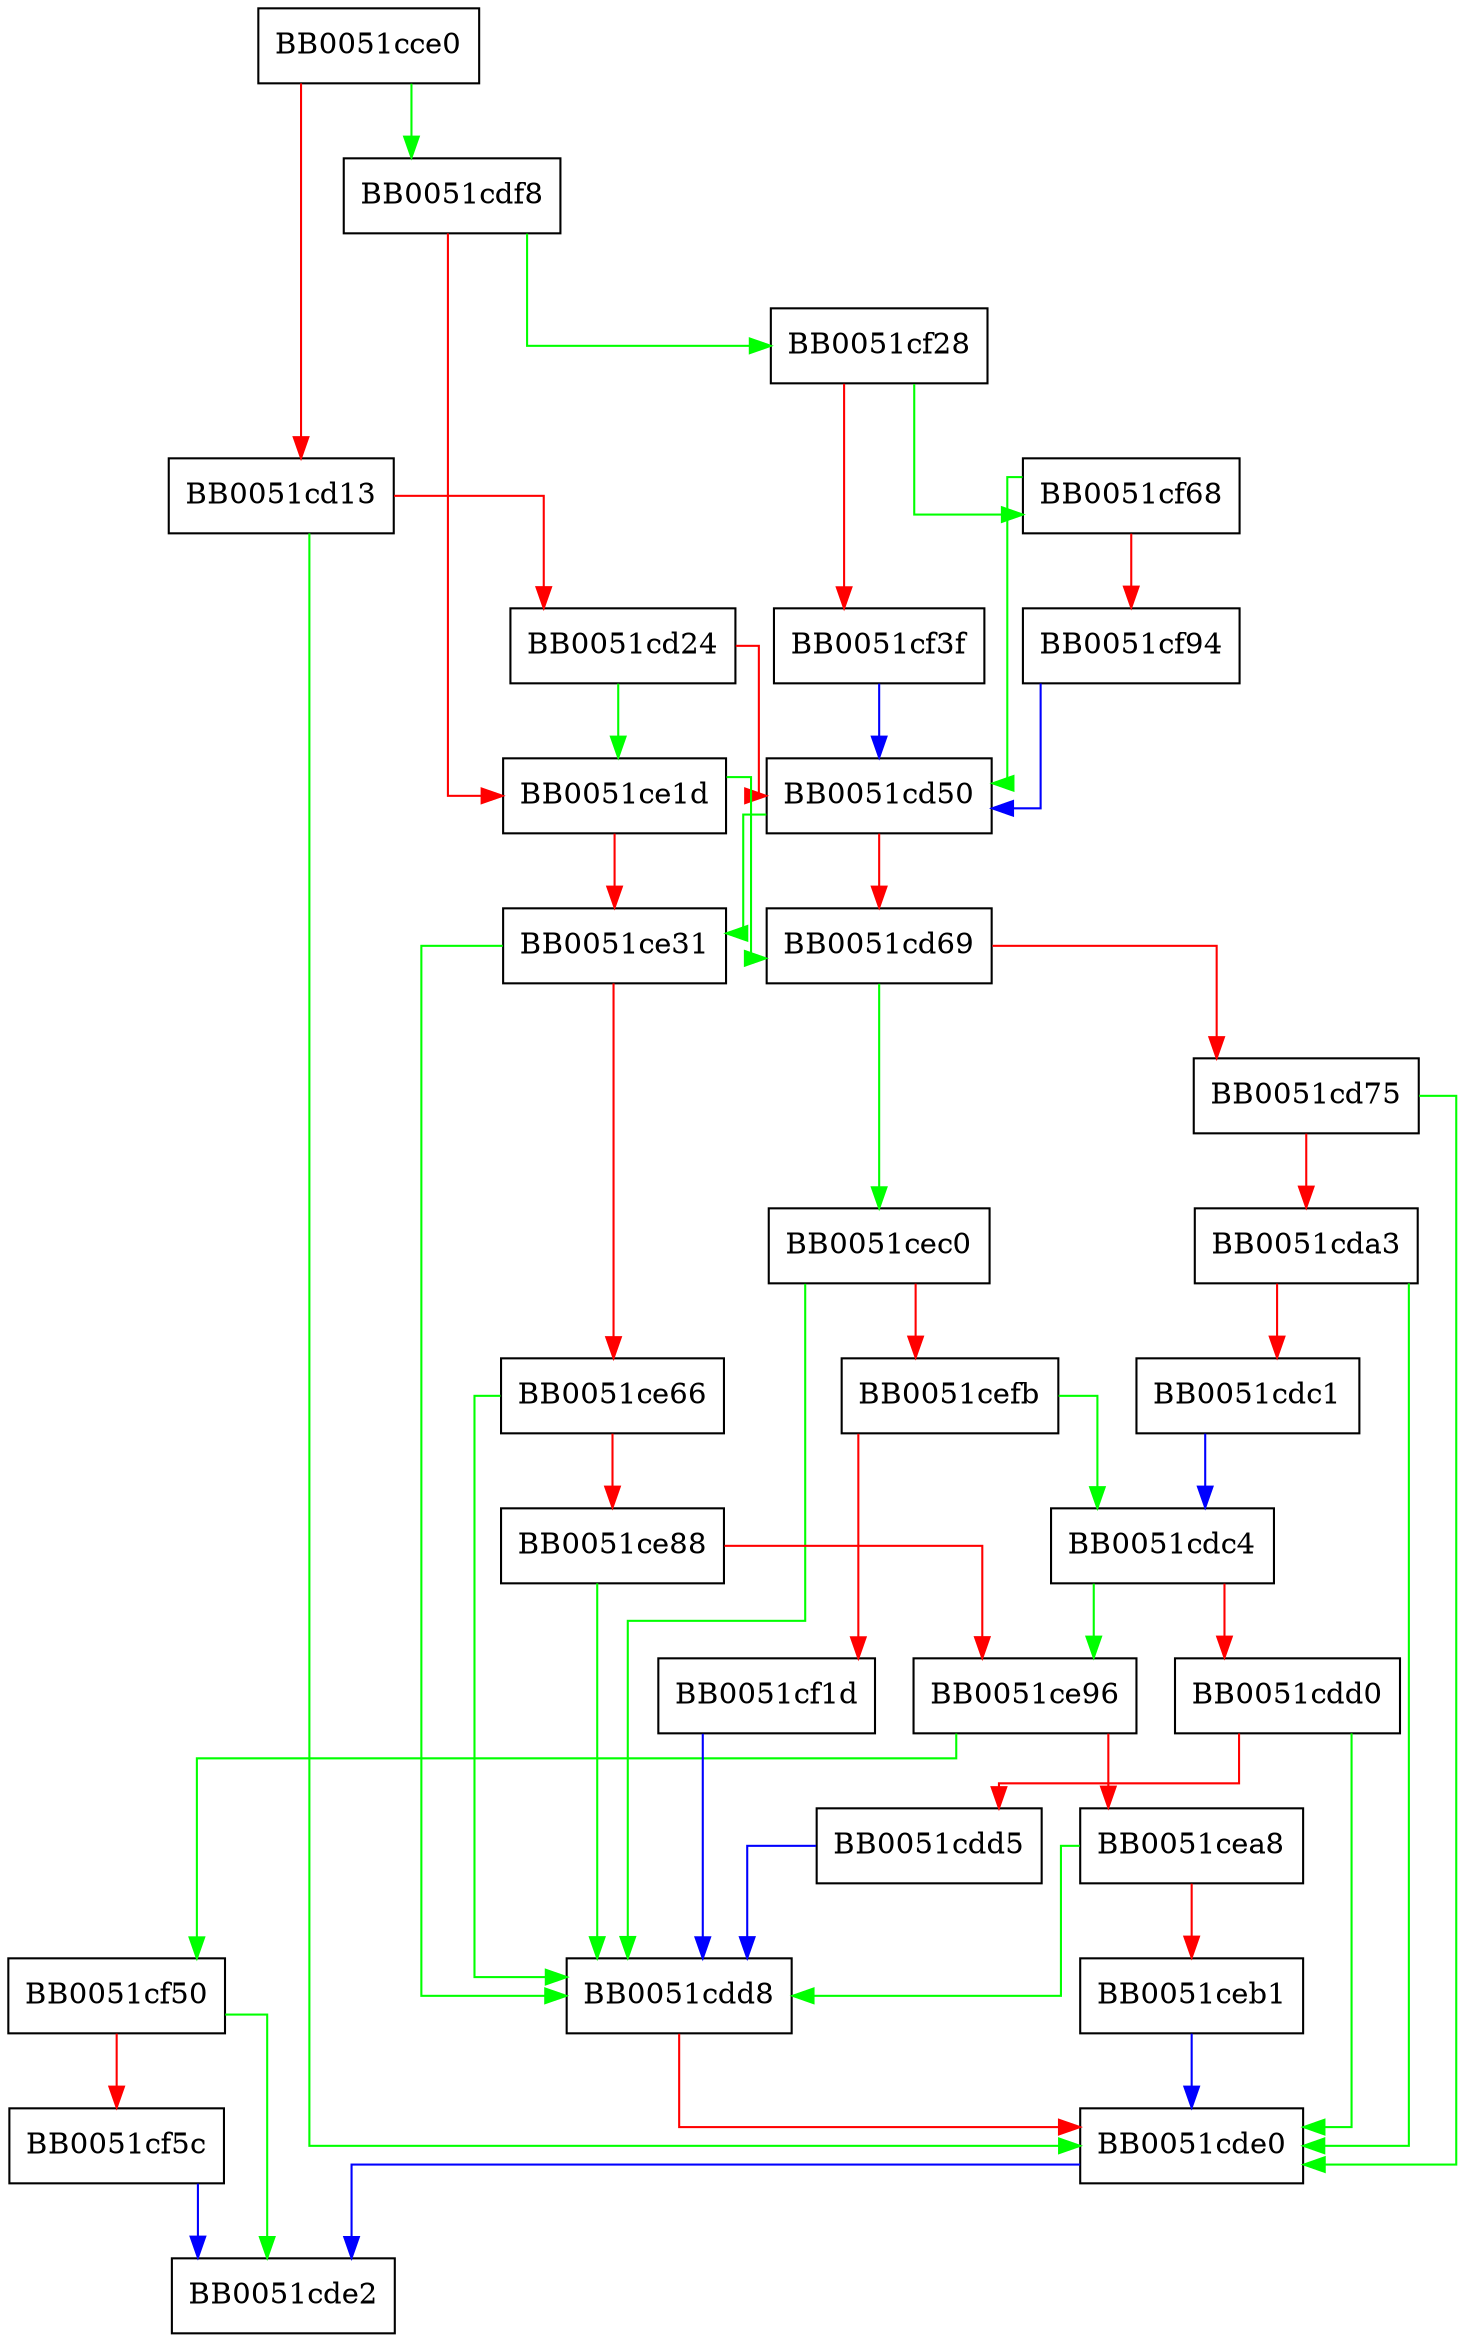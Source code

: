 digraph d2i_PrivateKey_decoder {
  node [shape="box"];
  graph [splines=ortho];
  BB0051cce0 -> BB0051cdf8 [color="green"];
  BB0051cce0 -> BB0051cd13 [color="red"];
  BB0051cd13 -> BB0051cde0 [color="green"];
  BB0051cd13 -> BB0051cd24 [color="red"];
  BB0051cd24 -> BB0051ce1d [color="green"];
  BB0051cd24 -> BB0051cd50 [color="red"];
  BB0051cd50 -> BB0051ce31 [color="green"];
  BB0051cd50 -> BB0051cd69 [color="red"];
  BB0051cd69 -> BB0051cec0 [color="green"];
  BB0051cd69 -> BB0051cd75 [color="red"];
  BB0051cd75 -> BB0051cde0 [color="green"];
  BB0051cd75 -> BB0051cda3 [color="red"];
  BB0051cda3 -> BB0051cde0 [color="green"];
  BB0051cda3 -> BB0051cdc1 [color="red"];
  BB0051cdc1 -> BB0051cdc4 [color="blue"];
  BB0051cdc4 -> BB0051ce96 [color="green"];
  BB0051cdc4 -> BB0051cdd0 [color="red"];
  BB0051cdd0 -> BB0051cde0 [color="green"];
  BB0051cdd0 -> BB0051cdd5 [color="red"];
  BB0051cdd5 -> BB0051cdd8 [color="blue"];
  BB0051cdd8 -> BB0051cde0 [color="red"];
  BB0051cde0 -> BB0051cde2 [color="blue"];
  BB0051cdf8 -> BB0051cf28 [color="green"];
  BB0051cdf8 -> BB0051ce1d [color="red"];
  BB0051ce1d -> BB0051cd69 [color="green"];
  BB0051ce1d -> BB0051ce31 [color="red"];
  BB0051ce31 -> BB0051cdd8 [color="green"];
  BB0051ce31 -> BB0051ce66 [color="red"];
  BB0051ce66 -> BB0051cdd8 [color="green"];
  BB0051ce66 -> BB0051ce88 [color="red"];
  BB0051ce88 -> BB0051cdd8 [color="green"];
  BB0051ce88 -> BB0051ce96 [color="red"];
  BB0051ce96 -> BB0051cf50 [color="green"];
  BB0051ce96 -> BB0051cea8 [color="red"];
  BB0051cea8 -> BB0051cdd8 [color="green"];
  BB0051cea8 -> BB0051ceb1 [color="red"];
  BB0051ceb1 -> BB0051cde0 [color="blue"];
  BB0051cec0 -> BB0051cdd8 [color="green"];
  BB0051cec0 -> BB0051cefb [color="red"];
  BB0051cefb -> BB0051cdc4 [color="green"];
  BB0051cefb -> BB0051cf1d [color="red"];
  BB0051cf1d -> BB0051cdd8 [color="blue"];
  BB0051cf28 -> BB0051cf68 [color="green"];
  BB0051cf28 -> BB0051cf3f [color="red"];
  BB0051cf3f -> BB0051cd50 [color="blue"];
  BB0051cf50 -> BB0051cde2 [color="green"];
  BB0051cf50 -> BB0051cf5c [color="red"];
  BB0051cf5c -> BB0051cde2 [color="blue"];
  BB0051cf68 -> BB0051cd50 [color="green"];
  BB0051cf68 -> BB0051cf94 [color="red"];
  BB0051cf94 -> BB0051cd50 [color="blue"];
}